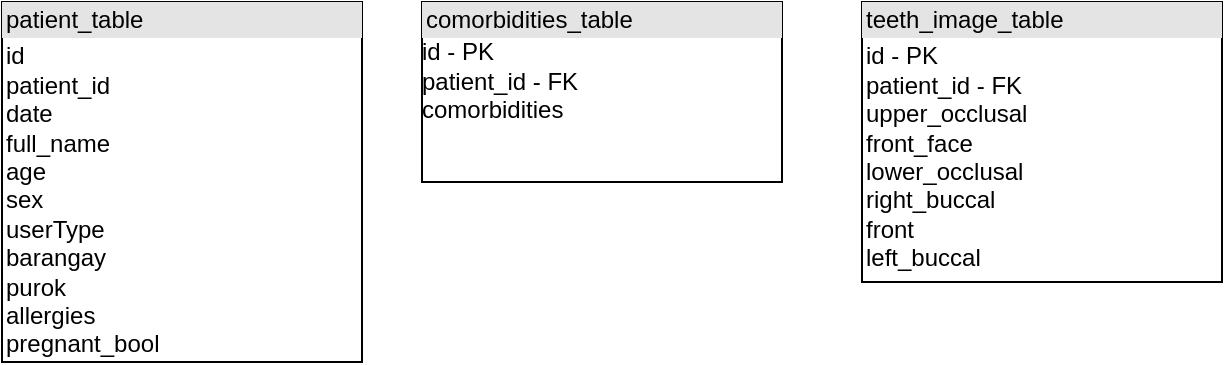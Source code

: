 <mxfile version="12.3.8" type="github" pages="1">
  <diagram id="VZeaWhMBAQeD2p9bLkKl" name="Page-1">
    <mxGraphModel dx="764" dy="317" grid="1" gridSize="10" guides="1" tooltips="1" connect="1" arrows="1" fold="1" page="1" pageScale="1" pageWidth="850" pageHeight="1100" math="0" shadow="0">
      <root>
        <mxCell id="0"/>
        <mxCell id="1" parent="0"/>
        <mxCell id="mOZOKWReAH97ca2ln4TD-1" value="&lt;div style=&quot;box-sizing: border-box ; width: 100% ; background: #e4e4e4 ; padding: 2px&quot;&gt;patient_table&lt;/div&gt;&lt;table style=&quot;width: 100% ; font-size: 1em&quot; cellpadding=&quot;2&quot; cellspacing=&quot;0&quot;&gt;&lt;tbody&gt;&lt;tr&gt;&lt;td&gt;id&lt;br&gt;patient_id&lt;br&gt;date&lt;br&gt;full_name&lt;br&gt;age&lt;br&gt;sex&lt;br&gt;userType&lt;br&gt;barangay&lt;br&gt;purok&lt;br&gt;allergies&lt;br&gt;pregnant_bool&lt;br&gt;&lt;br&gt;&lt;/td&gt;&lt;td&gt;&lt;/td&gt;&lt;/tr&gt;&lt;tr&gt;&lt;td&gt;&lt;/td&gt;&lt;td&gt;&lt;br&gt;&lt;/td&gt;&lt;/tr&gt;&lt;/tbody&gt;&lt;/table&gt;" style="verticalAlign=top;align=left;overflow=fill;html=1;" vertex="1" parent="1">
          <mxGeometry x="170" y="120" width="180" height="180" as="geometry"/>
        </mxCell>
        <mxCell id="mOZOKWReAH97ca2ln4TD-3" value="&lt;div style=&quot;box-sizing: border-box ; width: 100% ; background: #e4e4e4 ; padding: 2px&quot;&gt;comorbidities_table&lt;/div&gt;id - PK&lt;br&gt;patient_id - FK&lt;br&gt;comorbidities&lt;br&gt;" style="verticalAlign=top;align=left;overflow=fill;html=1;" vertex="1" parent="1">
          <mxGeometry x="380" y="120" width="180" height="90" as="geometry"/>
        </mxCell>
        <mxCell id="mOZOKWReAH97ca2ln4TD-4" value="&lt;div style=&quot;box-sizing: border-box ; width: 100% ; background: #e4e4e4 ; padding: 2px&quot;&gt;teeth_image_table&lt;/div&gt;&lt;table style=&quot;width: 100% ; font-size: 1em&quot; cellpadding=&quot;2&quot; cellspacing=&quot;0&quot;&gt;&lt;tbody&gt;&lt;tr&gt;&lt;td&gt;id - PK&lt;br&gt;patient_id - FK&lt;br&gt;upper_occlusal&lt;br&gt;front_face&lt;br&gt;lower_occlusal&lt;br&gt;right_buccal&lt;br&gt;front&lt;br&gt;left_buccal&lt;/td&gt;&lt;td&gt;&lt;/td&gt;&lt;/tr&gt;&lt;/tbody&gt;&lt;/table&gt;" style="verticalAlign=top;align=left;overflow=fill;html=1;" vertex="1" parent="1">
          <mxGeometry x="600" y="120" width="180" height="140" as="geometry"/>
        </mxCell>
      </root>
    </mxGraphModel>
  </diagram>
</mxfile>
